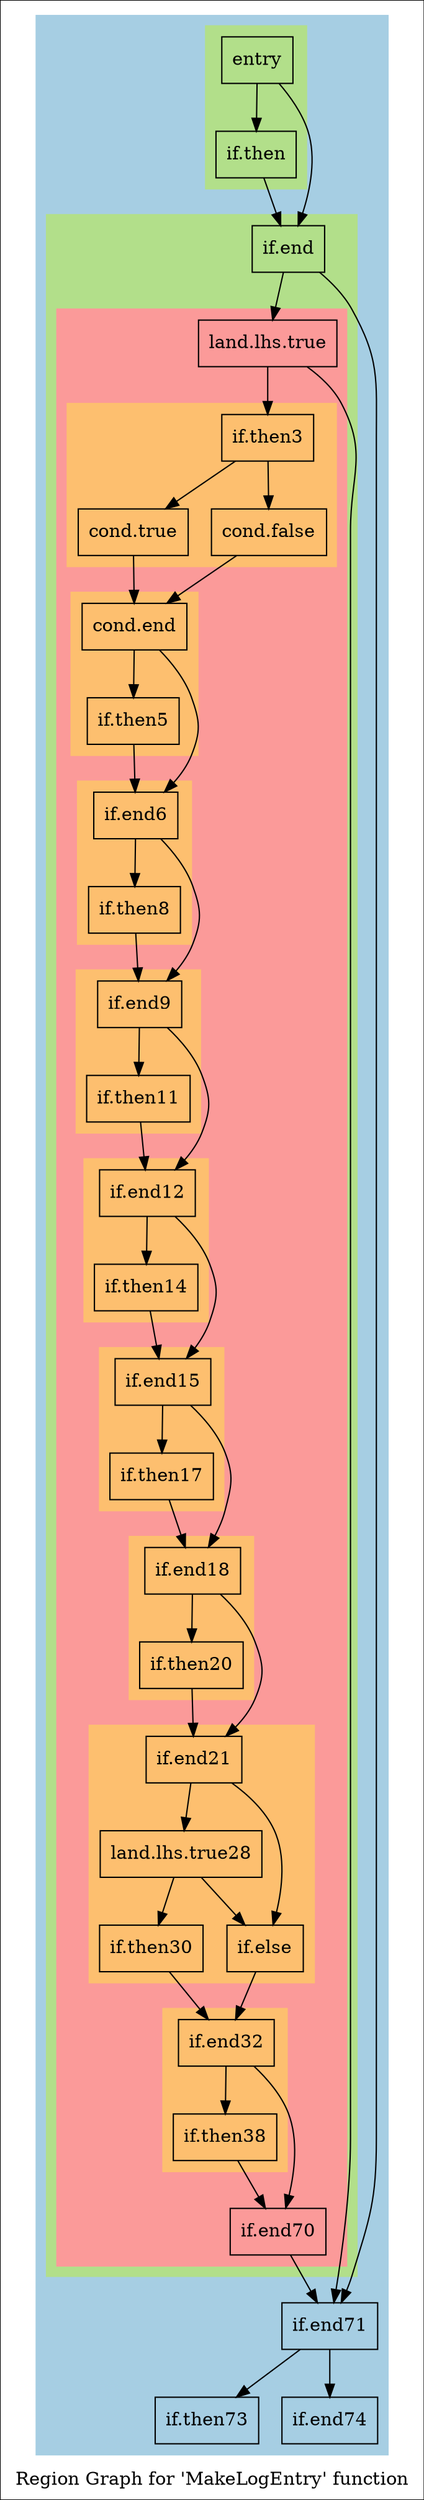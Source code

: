 digraph "Region Graph for 'MakeLogEntry' function" {
	label="Region Graph for 'MakeLogEntry' function";

	Node0x995a40 [shape=record,label="{entry}"];
	Node0x995a40 -> Node0x9f4b20;
	Node0x995a40 -> Node0x9a1db0;
	Node0x9f4b20 [shape=record,label="{if.then}"];
	Node0x9f4b20 -> Node0x9a1db0;
	Node0x9a1db0 [shape=record,label="{if.end}"];
	Node0x9a1db0 -> Node0x984800;
	Node0x9a1db0 -> Node0x9d7f50;
	Node0x984800 [shape=record,label="{land.lhs.true}"];
	Node0x984800 -> Node0x9d7f50;
	Node0x984800 -> Node0x9d4480;
	Node0x9d7f50 [shape=record,label="{if.end71}"];
	Node0x9d7f50 -> Node0x9a45e0;
	Node0x9d7f50 -> Node0x9a83e0;
	Node0x9a45e0 [shape=record,label="{if.then73}"];
	Node0x9a83e0 [shape=record,label="{if.end74}"];
	Node0x9d4480 [shape=record,label="{if.then3}"];
	Node0x9d4480 -> Node0x9f2960;
	Node0x9d4480 -> Node0x9f63e0;
	Node0x9f2960 [shape=record,label="{cond.true}"];
	Node0x9f2960 -> Node0x9acc70;
	Node0x9acc70 [shape=record,label="{cond.end}"];
	Node0x9acc70 -> Node0xa05f10;
	Node0x9acc70 -> Node0x9a8b20;
	Node0xa05f10 [shape=record,label="{if.then5}"];
	Node0xa05f10 -> Node0x9a8b20;
	Node0x9a8b20 [shape=record,label="{if.end6}"];
	Node0x9a8b20 -> Node0x9993e0;
	Node0x9a8b20 -> Node0x9c5c00;
	Node0x9993e0 [shape=record,label="{if.then8}"];
	Node0x9993e0 -> Node0x9c5c00;
	Node0x9c5c00 [shape=record,label="{if.end9}"];
	Node0x9c5c00 -> Node0xa05e30;
	Node0x9c5c00 -> Node0xa0c160;
	Node0xa05e30 [shape=record,label="{if.then11}"];
	Node0xa05e30 -> Node0xa0c160;
	Node0xa0c160 [shape=record,label="{if.end12}"];
	Node0xa0c160 -> Node0x9e8ab0;
	Node0xa0c160 -> Node0x9a8790;
	Node0x9e8ab0 [shape=record,label="{if.then14}"];
	Node0x9e8ab0 -> Node0x9a8790;
	Node0x9a8790 [shape=record,label="{if.end15}"];
	Node0x9a8790 -> Node0x9c0d90;
	Node0x9a8790 -> Node0x9b4110;
	Node0x9c0d90 [shape=record,label="{if.then17}"];
	Node0x9c0d90 -> Node0x9b4110;
	Node0x9b4110 [shape=record,label="{if.end18}"];
	Node0x9b4110 -> Node0xa0d0c0;
	Node0x9b4110 -> Node0x9de370;
	Node0xa0d0c0 [shape=record,label="{if.then20}"];
	Node0xa0d0c0 -> Node0x9de370;
	Node0x9de370 [shape=record,label="{if.end21}"];
	Node0x9de370 -> Node0x9b7f40;
	Node0x9de370 -> Node0x9957d0;
	Node0x9b7f40 [shape=record,label="{land.lhs.true28}"];
	Node0x9b7f40 -> Node0x9a4f30;
	Node0x9b7f40 -> Node0x9957d0;
	Node0x9a4f30 [shape=record,label="{if.then30}"];
	Node0x9a4f30 -> Node0x985780;
	Node0x985780 [shape=record,label="{if.end32}"];
	Node0x985780 -> Node0x997b90;
	Node0x985780 -> Node0x9fe9b0;
	Node0x997b90 [shape=record,label="{if.then38}"];
	Node0x997b90 -> Node0x9fe9b0;
	Node0x9fe9b0 [shape=record,label="{if.end70}"];
	Node0x9fe9b0 -> Node0x9d7f50;
	Node0x9957d0 [shape=record,label="{if.else}"];
	Node0x9957d0 -> Node0x985780;
	Node0x9f63e0 [shape=record,label="{cond.false}"];
	Node0x9f63e0 -> Node0x9acc70;
	colorscheme = "paired12"
        subgraph cluster_0xa97940 {
          label = "";
          style = filled;
          color = 1
          subgraph cluster_0xa60c00 {
            label = "";
            style = filled;
            color = 3
            Node0x995a40;
            Node0x9f4b20;
          }
          subgraph cluster_0xa60b80 {
            label = "";
            style = filled;
            color = 3
            subgraph cluster_0xa65b00 {
              label = "";
              style = filled;
              color = 5
              subgraph cluster_0xa65a80 {
                label = "";
                style = filled;
                color = 7
                Node0x9d4480;
                Node0x9f2960;
                Node0x9f63e0;
              }
              subgraph cluster_0xa64050 {
                label = "";
                style = filled;
                color = 7
                Node0x9acc70;
                Node0xa05f10;
              }
              subgraph cluster_0xa63fd0 {
                label = "";
                style = filled;
                color = 7
                Node0x9a8b20;
                Node0x9993e0;
              }
              subgraph cluster_0xa978c0 {
                label = "";
                style = filled;
                color = 7
                Node0x9c5c00;
                Node0xa05e30;
              }
              subgraph cluster_0x9fb9b0 {
                label = "";
                style = filled;
                color = 7
                Node0xa0c160;
                Node0x9e8ab0;
              }
              subgraph cluster_0xa97a40 {
                label = "";
                style = filled;
                color = 7
                Node0x9a8790;
                Node0x9c0d90;
              }
              subgraph cluster_0xa977c0 {
                label = "";
                style = filled;
                color = 7
                Node0x9b4110;
                Node0xa0d0c0;
              }
              subgraph cluster_0xa979c0 {
                label = "";
                style = filled;
                color = 7
                Node0x9de370;
                Node0x9b7f40;
                Node0x9a4f30;
                Node0x9957d0;
              }
              subgraph cluster_0xa97ac0 {
                label = "";
                style = filled;
                color = 7
                Node0x985780;
                Node0x997b90;
              }
              Node0x984800;
              Node0x9fe9b0;
            }
            Node0x9a1db0;
          }
          Node0x9d7f50;
          Node0x9a45e0;
          Node0x9a83e0;
        }
}
